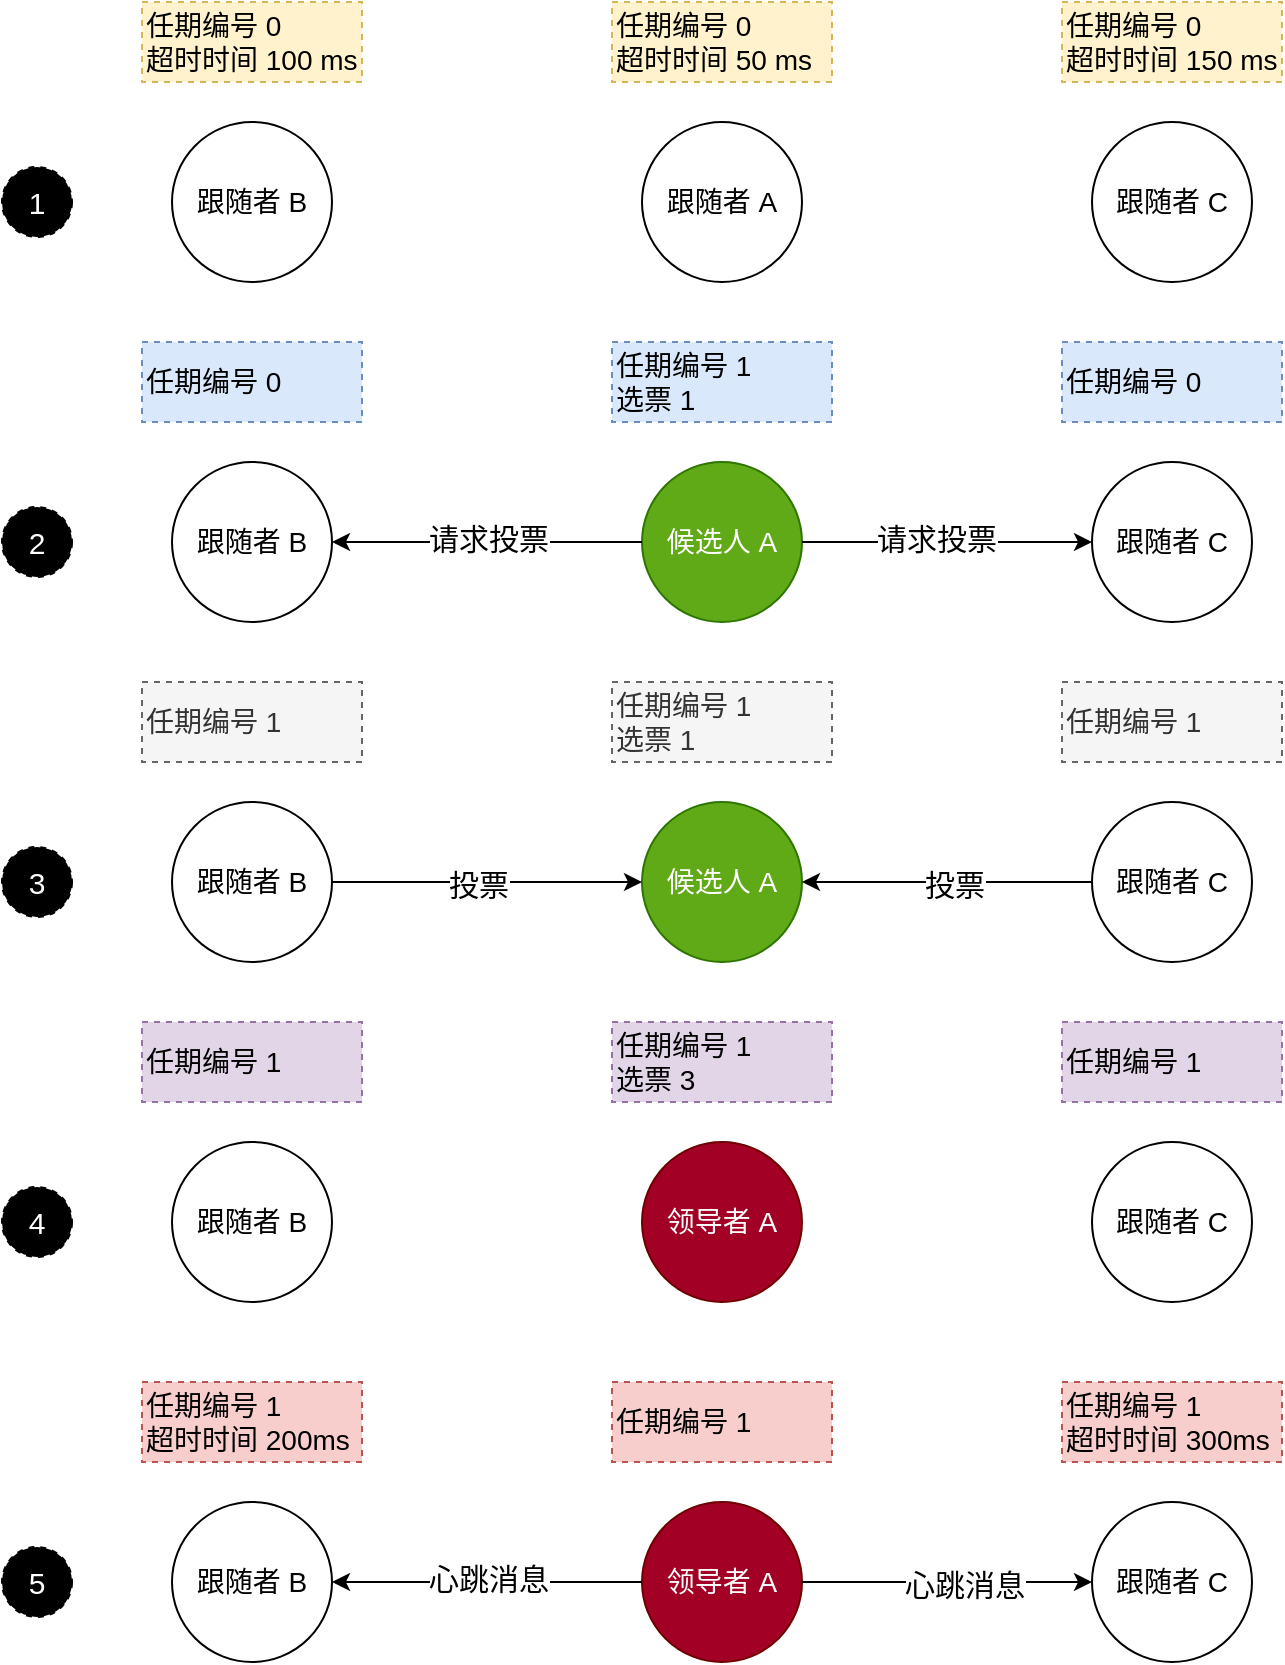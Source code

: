 <mxfile version="16.0.3" type="github">
  <diagram id="t6OFkPU0lkqDr8Xcx4Ip" name="Page-1">
    <mxGraphModel dx="782" dy="468" grid="1" gridSize="10" guides="1" tooltips="1" connect="1" arrows="1" fold="1" page="1" pageScale="1" pageWidth="827" pageHeight="1169" math="0" shadow="0">
      <root>
        <mxCell id="0" />
        <mxCell id="1" parent="0" />
        <mxCell id="R9oaI227u_qJ4COozVJn-1" value="跟随者 A" style="ellipse;whiteSpace=wrap;html=1;aspect=fixed;fontSize=14;" vertex="1" parent="1">
          <mxGeometry x="340" y="80" width="80" height="80" as="geometry" />
        </mxCell>
        <mxCell id="R9oaI227u_qJ4COozVJn-2" value="任期编号 0&lt;br&gt;超时时间 50 ms" style="rounded=0;whiteSpace=wrap;html=1;fontSize=14;align=left;dashed=1;fillColor=#fff2cc;strokeColor=#d6b656;" vertex="1" parent="1">
          <mxGeometry x="325" y="20" width="110" height="40" as="geometry" />
        </mxCell>
        <mxCell id="R9oaI227u_qJ4COozVJn-3" value="跟随者 B" style="ellipse;whiteSpace=wrap;html=1;aspect=fixed;fontSize=14;" vertex="1" parent="1">
          <mxGeometry x="105" y="80" width="80" height="80" as="geometry" />
        </mxCell>
        <mxCell id="R9oaI227u_qJ4COozVJn-4" value="任期编号 0&lt;br&gt;超时时间 100 ms" style="rounded=0;whiteSpace=wrap;html=1;fontSize=14;align=left;dashed=1;fillColor=#fff2cc;strokeColor=#d6b656;" vertex="1" parent="1">
          <mxGeometry x="90" y="20" width="110" height="40" as="geometry" />
        </mxCell>
        <mxCell id="R9oaI227u_qJ4COozVJn-5" value="跟随者 C" style="ellipse;whiteSpace=wrap;html=1;aspect=fixed;fontSize=14;" vertex="1" parent="1">
          <mxGeometry x="565" y="80" width="80" height="80" as="geometry" />
        </mxCell>
        <mxCell id="R9oaI227u_qJ4COozVJn-6" value="任期编号 0&lt;br&gt;超时时间 150 ms" style="rounded=0;whiteSpace=wrap;html=1;fontSize=14;align=left;dashed=1;fillColor=#fff2cc;strokeColor=#d6b656;" vertex="1" parent="1">
          <mxGeometry x="550" y="20" width="110" height="40" as="geometry" />
        </mxCell>
        <mxCell id="R9oaI227u_qJ4COozVJn-7" value="1" style="ellipse;whiteSpace=wrap;html=1;aspect=fixed;dashed=1;fontSize=15;fillColor=#000000;fontColor=#FFFFFF;" vertex="1" parent="1">
          <mxGeometry x="20" y="102.5" width="35" height="35" as="geometry" />
        </mxCell>
        <mxCell id="R9oaI227u_qJ4COozVJn-8" value="候选人 A" style="ellipse;whiteSpace=wrap;html=1;aspect=fixed;fontSize=14;fillColor=#60a917;fontColor=#ffffff;strokeColor=#2D7600;" vertex="1" parent="1">
          <mxGeometry x="340" y="250" width="80" height="80" as="geometry" />
        </mxCell>
        <mxCell id="R9oaI227u_qJ4COozVJn-9" value="任期编号 1&lt;br&gt;选票 1" style="rounded=0;whiteSpace=wrap;html=1;fontSize=14;align=left;dashed=1;fillColor=#dae8fc;strokeColor=#6c8ebf;" vertex="1" parent="1">
          <mxGeometry x="325" y="190" width="110" height="40" as="geometry" />
        </mxCell>
        <mxCell id="R9oaI227u_qJ4COozVJn-10" value="跟随者 B" style="ellipse;whiteSpace=wrap;html=1;aspect=fixed;fontSize=14;" vertex="1" parent="1">
          <mxGeometry x="105" y="250" width="80" height="80" as="geometry" />
        </mxCell>
        <mxCell id="R9oaI227u_qJ4COozVJn-11" value="任期编号 0" style="rounded=0;whiteSpace=wrap;html=1;fontSize=14;align=left;dashed=1;fillColor=#dae8fc;strokeColor=#6c8ebf;" vertex="1" parent="1">
          <mxGeometry x="90" y="190" width="110" height="40" as="geometry" />
        </mxCell>
        <mxCell id="R9oaI227u_qJ4COozVJn-12" value="跟随者 C" style="ellipse;whiteSpace=wrap;html=1;aspect=fixed;fontSize=14;" vertex="1" parent="1">
          <mxGeometry x="565" y="250" width="80" height="80" as="geometry" />
        </mxCell>
        <mxCell id="R9oaI227u_qJ4COozVJn-13" value="任期编号 0" style="rounded=0;whiteSpace=wrap;html=1;fontSize=14;align=left;dashed=1;fillColor=#dae8fc;strokeColor=#6c8ebf;" vertex="1" parent="1">
          <mxGeometry x="550" y="190" width="110" height="40" as="geometry" />
        </mxCell>
        <mxCell id="R9oaI227u_qJ4COozVJn-14" value="2" style="ellipse;whiteSpace=wrap;html=1;aspect=fixed;dashed=1;fontSize=15;fillColor=#000000;fontColor=#FFFFFF;" vertex="1" parent="1">
          <mxGeometry x="20" y="272.5" width="35" height="35" as="geometry" />
        </mxCell>
        <mxCell id="R9oaI227u_qJ4COozVJn-15" value="" style="endArrow=classic;html=1;rounded=0;fontSize=15;fontColor=#FFFFFF;exitX=0;exitY=0.5;exitDx=0;exitDy=0;entryX=1;entryY=0.5;entryDx=0;entryDy=0;" edge="1" parent="1" source="R9oaI227u_qJ4COozVJn-8" target="R9oaI227u_qJ4COozVJn-10">
          <mxGeometry width="50" height="50" relative="1" as="geometry">
            <mxPoint x="230" y="300" as="sourcePoint" />
            <mxPoint x="280" y="250" as="targetPoint" />
          </mxGeometry>
        </mxCell>
        <mxCell id="R9oaI227u_qJ4COozVJn-16" value="请求投票" style="edgeLabel;html=1;align=center;verticalAlign=middle;resizable=0;points=[];fontSize=15;fontColor=#000000;" vertex="1" connectable="0" parent="R9oaI227u_qJ4COozVJn-15">
          <mxGeometry x="0.304" y="2" relative="1" as="geometry">
            <mxPoint x="24" y="-4" as="offset" />
          </mxGeometry>
        </mxCell>
        <mxCell id="R9oaI227u_qJ4COozVJn-17" value="" style="endArrow=classic;html=1;rounded=0;fontSize=15;fontColor=#FFFFFF;exitX=1;exitY=0.5;exitDx=0;exitDy=0;entryX=0;entryY=0.5;entryDx=0;entryDy=0;" edge="1" parent="1" source="R9oaI227u_qJ4COozVJn-8" target="R9oaI227u_qJ4COozVJn-12">
          <mxGeometry width="50" height="50" relative="1" as="geometry">
            <mxPoint x="592.436" y="369.996" as="sourcePoint" />
            <mxPoint x="414.004" y="369.996" as="targetPoint" />
          </mxGeometry>
        </mxCell>
        <mxCell id="R9oaI227u_qJ4COozVJn-18" value="请求投票" style="edgeLabel;html=1;align=center;verticalAlign=middle;resizable=0;points=[];fontSize=15;fontColor=#000000;" vertex="1" connectable="0" parent="R9oaI227u_qJ4COozVJn-17">
          <mxGeometry x="0.304" y="2" relative="1" as="geometry">
            <mxPoint x="-28" as="offset" />
          </mxGeometry>
        </mxCell>
        <mxCell id="R9oaI227u_qJ4COozVJn-19" value="候选人 A" style="ellipse;whiteSpace=wrap;html=1;aspect=fixed;fontSize=14;fillColor=#60a917;fontColor=#ffffff;strokeColor=#2D7600;" vertex="1" parent="1">
          <mxGeometry x="340" y="420" width="80" height="80" as="geometry" />
        </mxCell>
        <mxCell id="R9oaI227u_qJ4COozVJn-20" value="任期编号 1&lt;br&gt;选票 1" style="rounded=0;whiteSpace=wrap;html=1;fontSize=14;align=left;dashed=1;fillColor=#f5f5f5;strokeColor=#666666;fontColor=#333333;" vertex="1" parent="1">
          <mxGeometry x="325" y="360" width="110" height="40" as="geometry" />
        </mxCell>
        <mxCell id="R9oaI227u_qJ4COozVJn-21" value="跟随者 B" style="ellipse;whiteSpace=wrap;html=1;aspect=fixed;fontSize=14;" vertex="1" parent="1">
          <mxGeometry x="105" y="420" width="80" height="80" as="geometry" />
        </mxCell>
        <mxCell id="R9oaI227u_qJ4COozVJn-22" value="任期编号 1" style="rounded=0;whiteSpace=wrap;html=1;fontSize=14;align=left;dashed=1;fillColor=#f5f5f5;strokeColor=#666666;fontColor=#333333;" vertex="1" parent="1">
          <mxGeometry x="90" y="360" width="110" height="40" as="geometry" />
        </mxCell>
        <mxCell id="R9oaI227u_qJ4COozVJn-23" value="跟随者 C" style="ellipse;whiteSpace=wrap;html=1;aspect=fixed;fontSize=14;" vertex="1" parent="1">
          <mxGeometry x="565" y="420" width="80" height="80" as="geometry" />
        </mxCell>
        <mxCell id="R9oaI227u_qJ4COozVJn-24" value="任期编号 1" style="rounded=0;whiteSpace=wrap;html=1;fontSize=14;align=left;dashed=1;fillColor=#f5f5f5;strokeColor=#666666;fontColor=#333333;" vertex="1" parent="1">
          <mxGeometry x="550" y="360" width="110" height="40" as="geometry" />
        </mxCell>
        <mxCell id="R9oaI227u_qJ4COozVJn-25" value="3" style="ellipse;whiteSpace=wrap;html=1;aspect=fixed;dashed=1;fontSize=15;fillColor=#000000;fontColor=#FFFFFF;" vertex="1" parent="1">
          <mxGeometry x="20" y="442.5" width="35" height="35" as="geometry" />
        </mxCell>
        <mxCell id="R9oaI227u_qJ4COozVJn-30" value="领导者 A" style="ellipse;whiteSpace=wrap;html=1;aspect=fixed;fontSize=14;fillColor=#a20025;fontColor=#ffffff;strokeColor=#6F0000;" vertex="1" parent="1">
          <mxGeometry x="340" y="590" width="80" height="80" as="geometry" />
        </mxCell>
        <mxCell id="R9oaI227u_qJ4COozVJn-31" value="任期编号 1&lt;br&gt;选票 3" style="rounded=0;whiteSpace=wrap;html=1;fontSize=14;align=left;dashed=1;fillColor=#e1d5e7;strokeColor=#9673a6;" vertex="1" parent="1">
          <mxGeometry x="325" y="530" width="110" height="40" as="geometry" />
        </mxCell>
        <mxCell id="R9oaI227u_qJ4COozVJn-32" value="跟随者 B" style="ellipse;whiteSpace=wrap;html=1;aspect=fixed;fontSize=14;" vertex="1" parent="1">
          <mxGeometry x="105" y="590" width="80" height="80" as="geometry" />
        </mxCell>
        <mxCell id="R9oaI227u_qJ4COozVJn-33" value="任期编号 1" style="rounded=0;whiteSpace=wrap;html=1;fontSize=14;align=left;dashed=1;fillColor=#e1d5e7;strokeColor=#9673a6;" vertex="1" parent="1">
          <mxGeometry x="90" y="530" width="110" height="40" as="geometry" />
        </mxCell>
        <mxCell id="R9oaI227u_qJ4COozVJn-34" value="跟随者 C" style="ellipse;whiteSpace=wrap;html=1;aspect=fixed;fontSize=14;" vertex="1" parent="1">
          <mxGeometry x="565" y="590" width="80" height="80" as="geometry" />
        </mxCell>
        <mxCell id="R9oaI227u_qJ4COozVJn-35" value="任期编号 1" style="rounded=0;whiteSpace=wrap;html=1;fontSize=14;align=left;dashed=1;fillColor=#e1d5e7;strokeColor=#9673a6;" vertex="1" parent="1">
          <mxGeometry x="550" y="530" width="110" height="40" as="geometry" />
        </mxCell>
        <mxCell id="R9oaI227u_qJ4COozVJn-36" value="4" style="ellipse;whiteSpace=wrap;html=1;aspect=fixed;dashed=1;fontSize=15;fillColor=#000000;fontColor=#FFFFFF;" vertex="1" parent="1">
          <mxGeometry x="20" y="612.5" width="35" height="35" as="geometry" />
        </mxCell>
        <mxCell id="R9oaI227u_qJ4COozVJn-41" value="" style="endArrow=classic;html=1;rounded=0;fontSize=15;fontColor=#000000;exitX=1;exitY=0.5;exitDx=0;exitDy=0;entryX=0;entryY=0.5;entryDx=0;entryDy=0;" edge="1" parent="1" source="R9oaI227u_qJ4COozVJn-21" target="R9oaI227u_qJ4COozVJn-19">
          <mxGeometry width="50" height="50" relative="1" as="geometry">
            <mxPoint x="230" y="480" as="sourcePoint" />
            <mxPoint x="280" y="430" as="targetPoint" />
          </mxGeometry>
        </mxCell>
        <mxCell id="R9oaI227u_qJ4COozVJn-42" value="投票" style="edgeLabel;html=1;align=center;verticalAlign=middle;resizable=0;points=[];fontSize=15;fontColor=#000000;" vertex="1" connectable="0" parent="R9oaI227u_qJ4COozVJn-41">
          <mxGeometry x="0.226" y="-1" relative="1" as="geometry">
            <mxPoint x="-22" as="offset" />
          </mxGeometry>
        </mxCell>
        <mxCell id="R9oaI227u_qJ4COozVJn-43" value="" style="endArrow=classic;html=1;rounded=0;fontSize=15;fontColor=#000000;exitX=0;exitY=0.5;exitDx=0;exitDy=0;entryX=1;entryY=0.5;entryDx=0;entryDy=0;" edge="1" parent="1" source="R9oaI227u_qJ4COozVJn-23" target="R9oaI227u_qJ4COozVJn-19">
          <mxGeometry width="50" height="50" relative="1" as="geometry">
            <mxPoint x="450" y="480" as="sourcePoint" />
            <mxPoint x="500" y="430" as="targetPoint" />
            <Array as="points" />
          </mxGeometry>
        </mxCell>
        <mxCell id="R9oaI227u_qJ4COozVJn-44" value="投票" style="edgeLabel;html=1;align=center;verticalAlign=middle;resizable=0;points=[];fontSize=15;fontColor=#000000;" vertex="1" connectable="0" parent="R9oaI227u_qJ4COozVJn-43">
          <mxGeometry x="-0.334" y="1" relative="1" as="geometry">
            <mxPoint x="-21" as="offset" />
          </mxGeometry>
        </mxCell>
        <mxCell id="R9oaI227u_qJ4COozVJn-45" value="领导者 A" style="ellipse;whiteSpace=wrap;html=1;aspect=fixed;fontSize=14;fillColor=#a20025;fontColor=#ffffff;strokeColor=#6F0000;" vertex="1" parent="1">
          <mxGeometry x="340" y="770" width="80" height="80" as="geometry" />
        </mxCell>
        <mxCell id="R9oaI227u_qJ4COozVJn-46" value="任期编号 1" style="rounded=0;whiteSpace=wrap;html=1;fontSize=14;align=left;dashed=1;fillColor=#f8cecc;strokeColor=#b85450;" vertex="1" parent="1">
          <mxGeometry x="325" y="710" width="110" height="40" as="geometry" />
        </mxCell>
        <mxCell id="R9oaI227u_qJ4COozVJn-47" value="跟随者 B" style="ellipse;whiteSpace=wrap;html=1;aspect=fixed;fontSize=14;" vertex="1" parent="1">
          <mxGeometry x="105" y="770" width="80" height="80" as="geometry" />
        </mxCell>
        <mxCell id="R9oaI227u_qJ4COozVJn-48" value="任期编号 1&lt;br&gt;超时时间 200ms" style="rounded=0;whiteSpace=wrap;html=1;fontSize=14;align=left;dashed=1;fillColor=#f8cecc;strokeColor=#b85450;" vertex="1" parent="1">
          <mxGeometry x="90" y="710" width="110" height="40" as="geometry" />
        </mxCell>
        <mxCell id="R9oaI227u_qJ4COozVJn-49" value="跟随者 C" style="ellipse;whiteSpace=wrap;html=1;aspect=fixed;fontSize=14;" vertex="1" parent="1">
          <mxGeometry x="565" y="770" width="80" height="80" as="geometry" />
        </mxCell>
        <mxCell id="R9oaI227u_qJ4COozVJn-50" value="任期编号 1&lt;br&gt;超时时间 300ms" style="rounded=0;whiteSpace=wrap;html=1;fontSize=14;align=left;dashed=1;fillColor=#f8cecc;strokeColor=#b85450;" vertex="1" parent="1">
          <mxGeometry x="550" y="710" width="110" height="40" as="geometry" />
        </mxCell>
        <mxCell id="R9oaI227u_qJ4COozVJn-51" value="5" style="ellipse;whiteSpace=wrap;html=1;aspect=fixed;dashed=1;fontSize=15;fillColor=#000000;fontColor=#FFFFFF;" vertex="1" parent="1">
          <mxGeometry x="20" y="792.5" width="35" height="35" as="geometry" />
        </mxCell>
        <mxCell id="R9oaI227u_qJ4COozVJn-52" value="" style="endArrow=classic;html=1;rounded=0;fontSize=15;fontColor=#FFFFFF;entryX=1;entryY=0.5;entryDx=0;entryDy=0;exitX=0;exitY=0.5;exitDx=0;exitDy=0;" edge="1" parent="1" source="R9oaI227u_qJ4COozVJn-45" target="R9oaI227u_qJ4COozVJn-47">
          <mxGeometry width="50" height="50" relative="1" as="geometry">
            <mxPoint x="340" y="790" as="sourcePoint" />
            <mxPoint x="161.564" y="768.996" as="targetPoint" />
          </mxGeometry>
        </mxCell>
        <mxCell id="R9oaI227u_qJ4COozVJn-53" value="心跳消息" style="edgeLabel;html=1;align=center;verticalAlign=middle;resizable=0;points=[];fontSize=15;fontColor=#000000;" vertex="1" connectable="0" parent="R9oaI227u_qJ4COozVJn-52">
          <mxGeometry x="0.304" y="2" relative="1" as="geometry">
            <mxPoint x="24" y="-4" as="offset" />
          </mxGeometry>
        </mxCell>
        <mxCell id="R9oaI227u_qJ4COozVJn-58" value="" style="endArrow=classic;html=1;rounded=0;fontSize=15;fontColor=#000000;exitX=1;exitY=0.5;exitDx=0;exitDy=0;entryX=0;entryY=0.5;entryDx=0;entryDy=0;" edge="1" parent="1" source="R9oaI227u_qJ4COozVJn-45" target="R9oaI227u_qJ4COozVJn-49">
          <mxGeometry width="50" height="50" relative="1" as="geometry">
            <mxPoint x="490" y="900" as="sourcePoint" />
            <mxPoint x="540" y="850" as="targetPoint" />
          </mxGeometry>
        </mxCell>
        <mxCell id="R9oaI227u_qJ4COozVJn-59" value="心跳消息" style="edgeLabel;html=1;align=center;verticalAlign=middle;resizable=0;points=[];fontSize=15;fontColor=#000000;" vertex="1" connectable="0" parent="R9oaI227u_qJ4COozVJn-58">
          <mxGeometry x="0.113" y="-1" relative="1" as="geometry">
            <mxPoint as="offset" />
          </mxGeometry>
        </mxCell>
      </root>
    </mxGraphModel>
  </diagram>
</mxfile>
